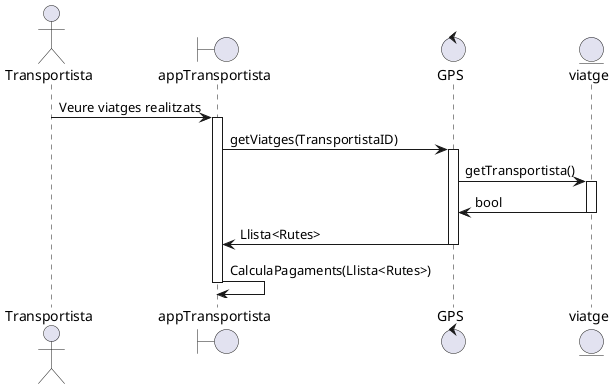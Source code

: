 @startuml
actor Transportista as t
boundary appTransportista as a  
control   GPS as g 
entity viatge as v 


t -> a : Veure viatges realitzats
activate a 
a -> g : getViatges(TransportistaID)
activate g 
g -> v : getTransportista()
activate v 
v -> g : bool
deactivate v 
g -> a : Llista<Rutes>
deactivate g 
a -> a : CalculaPagaments(Llista<Rutes>)
deactivate a 

@enduml

